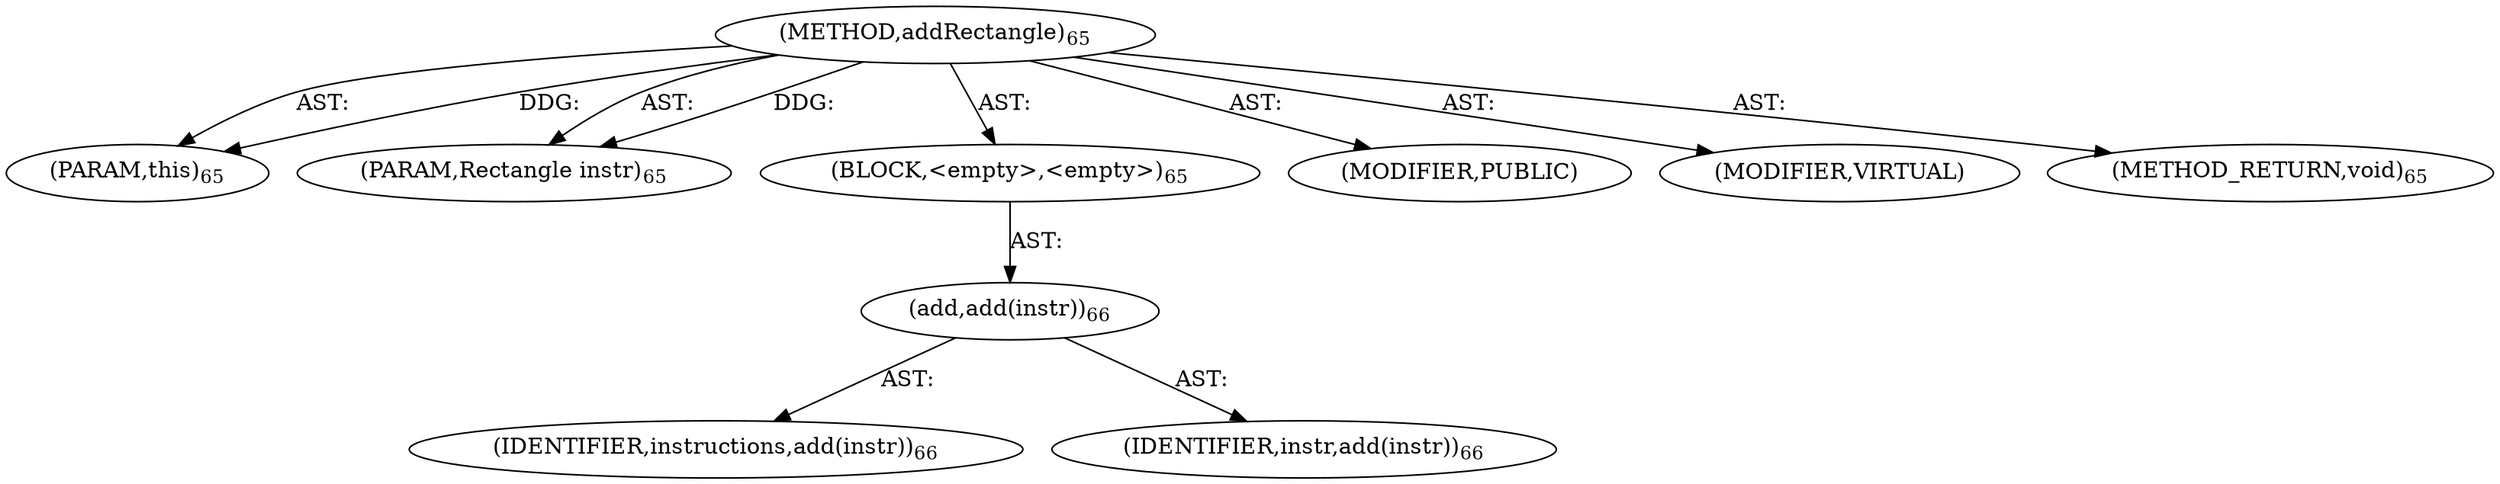 digraph "addRectangle" {  
"111669149697" [label = <(METHOD,addRectangle)<SUB>65</SUB>> ]
"115964116994" [label = <(PARAM,this)<SUB>65</SUB>> ]
"115964116995" [label = <(PARAM,Rectangle instr)<SUB>65</SUB>> ]
"25769803777" [label = <(BLOCK,&lt;empty&gt;,&lt;empty&gt;)<SUB>65</SUB>> ]
"30064771072" [label = <(add,add(instr))<SUB>66</SUB>> ]
"68719476736" [label = <(IDENTIFIER,instructions,add(instr))<SUB>66</SUB>> ]
"68719476737" [label = <(IDENTIFIER,instr,add(instr))<SUB>66</SUB>> ]
"133143986179" [label = <(MODIFIER,PUBLIC)> ]
"133143986180" [label = <(MODIFIER,VIRTUAL)> ]
"128849018881" [label = <(METHOD_RETURN,void)<SUB>65</SUB>> ]
  "111669149697" -> "115964116994"  [ label = "AST: "] 
  "111669149697" -> "115964116995"  [ label = "AST: "] 
  "111669149697" -> "25769803777"  [ label = "AST: "] 
  "111669149697" -> "133143986179"  [ label = "AST: "] 
  "111669149697" -> "133143986180"  [ label = "AST: "] 
  "111669149697" -> "128849018881"  [ label = "AST: "] 
  "25769803777" -> "30064771072"  [ label = "AST: "] 
  "30064771072" -> "68719476736"  [ label = "AST: "] 
  "30064771072" -> "68719476737"  [ label = "AST: "] 
  "111669149697" -> "115964116994"  [ label = "DDG: "] 
  "111669149697" -> "115964116995"  [ label = "DDG: "] 
}
